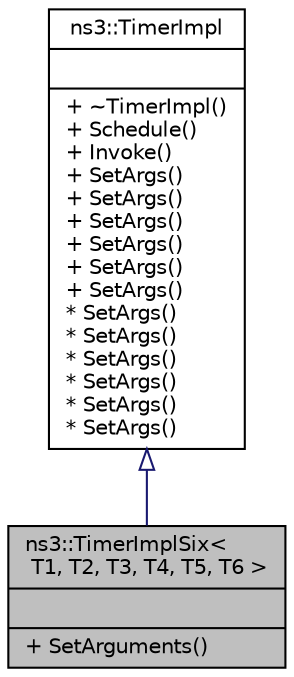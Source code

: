 digraph "ns3::TimerImplSix&lt; T1, T2, T3, T4, T5, T6 &gt;"
{
  edge [fontname="Helvetica",fontsize="10",labelfontname="Helvetica",labelfontsize="10"];
  node [fontname="Helvetica",fontsize="10",shape=record];
  Node1 [label="{ns3::TimerImplSix\<\l T1, T2, T3, T4, T5, T6 \>\n||+ SetArguments()\l}",height=0.2,width=0.4,color="black", fillcolor="grey75", style="filled", fontcolor="black"];
  Node2 -> Node1 [dir="back",color="midnightblue",fontsize="10",style="solid",arrowtail="onormal"];
  Node2 [label="{ns3::TimerImpl\n||+ ~TimerImpl()\l+ Schedule()\l+ Invoke()\l+ SetArgs()\l+ SetArgs()\l+ SetArgs()\l+ SetArgs()\l+ SetArgs()\l+ SetArgs()\l* SetArgs()\l* SetArgs()\l* SetArgs()\l* SetArgs()\l* SetArgs()\l* SetArgs()\l}",height=0.2,width=0.4,color="black", fillcolor="white", style="filled",URL="$d9/d2f/classns3_1_1TimerImpl.html"];
}
